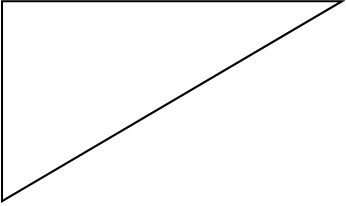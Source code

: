 <mxfile>
    <diagram id="cqPQxQaSlLQkB0x-EhjD" name="第 1 页">
        <mxGraphModel dx="672" dy="297" grid="1" gridSize="10" guides="1" tooltips="1" connect="1" arrows="1" fold="1" page="1" pageScale="1" pageWidth="827" pageHeight="1169" math="0" shadow="0">
            <root>
                <mxCell id="0"/>
                <mxCell id="1" parent="0"/>
                <mxCell id="3" value="" style="verticalLabelPosition=bottom;verticalAlign=top;html=1;shape=mxgraph.basic.orthogonal_triangle;rotation=90;" vertex="1" parent="1">
                    <mxGeometry x="345.01" y="125.61" width="100" height="170" as="geometry"/>
                </mxCell>
            </root>
        </mxGraphModel>
    </diagram>
</mxfile>